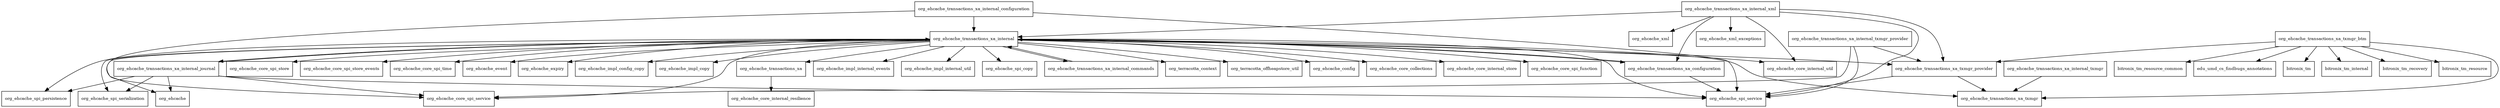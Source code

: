 digraph ehcache_transactions_3_4_0_package_dependencies {
  node [shape = box, fontsize=10.0];
  org_ehcache_transactions_xa -> org_ehcache_core_internal_resilience;
  org_ehcache_transactions_xa_configuration -> org_ehcache_spi_service;
  org_ehcache_transactions_xa_configuration -> org_ehcache_transactions_xa_internal;
  org_ehcache_transactions_xa_internal -> org_ehcache;
  org_ehcache_transactions_xa_internal -> org_ehcache_config;
  org_ehcache_transactions_xa_internal -> org_ehcache_core_collections;
  org_ehcache_transactions_xa_internal -> org_ehcache_core_internal_store;
  org_ehcache_transactions_xa_internal -> org_ehcache_core_internal_util;
  org_ehcache_transactions_xa_internal -> org_ehcache_core_spi_function;
  org_ehcache_transactions_xa_internal -> org_ehcache_core_spi_service;
  org_ehcache_transactions_xa_internal -> org_ehcache_core_spi_store;
  org_ehcache_transactions_xa_internal -> org_ehcache_core_spi_store_events;
  org_ehcache_transactions_xa_internal -> org_ehcache_core_spi_time;
  org_ehcache_transactions_xa_internal -> org_ehcache_event;
  org_ehcache_transactions_xa_internal -> org_ehcache_expiry;
  org_ehcache_transactions_xa_internal -> org_ehcache_impl_config_copy;
  org_ehcache_transactions_xa_internal -> org_ehcache_impl_copy;
  org_ehcache_transactions_xa_internal -> org_ehcache_impl_internal_events;
  org_ehcache_transactions_xa_internal -> org_ehcache_impl_internal_util;
  org_ehcache_transactions_xa_internal -> org_ehcache_spi_copy;
  org_ehcache_transactions_xa_internal -> org_ehcache_spi_persistence;
  org_ehcache_transactions_xa_internal -> org_ehcache_spi_serialization;
  org_ehcache_transactions_xa_internal -> org_ehcache_spi_service;
  org_ehcache_transactions_xa_internal -> org_ehcache_transactions_xa;
  org_ehcache_transactions_xa_internal -> org_ehcache_transactions_xa_configuration;
  org_ehcache_transactions_xa_internal -> org_ehcache_transactions_xa_internal_commands;
  org_ehcache_transactions_xa_internal -> org_ehcache_transactions_xa_internal_journal;
  org_ehcache_transactions_xa_internal -> org_ehcache_transactions_xa_txmgr;
  org_ehcache_transactions_xa_internal -> org_ehcache_transactions_xa_txmgr_provider;
  org_ehcache_transactions_xa_internal -> org_terracotta_context;
  org_ehcache_transactions_xa_internal -> org_terracotta_offheapstore_util;
  org_ehcache_transactions_xa_internal_commands -> org_ehcache_transactions_xa_internal;
  org_ehcache_transactions_xa_internal_configuration -> org_ehcache_core_spi_service;
  org_ehcache_transactions_xa_internal_configuration -> org_ehcache_spi_service;
  org_ehcache_transactions_xa_internal_configuration -> org_ehcache_transactions_xa_internal;
  org_ehcache_transactions_xa_internal_journal -> org_ehcache;
  org_ehcache_transactions_xa_internal_journal -> org_ehcache_core_spi_service;
  org_ehcache_transactions_xa_internal_journal -> org_ehcache_spi_persistence;
  org_ehcache_transactions_xa_internal_journal -> org_ehcache_spi_serialization;
  org_ehcache_transactions_xa_internal_journal -> org_ehcache_spi_service;
  org_ehcache_transactions_xa_internal_journal -> org_ehcache_transactions_xa_internal;
  org_ehcache_transactions_xa_internal_txmgr -> org_ehcache_transactions_xa_txmgr;
  org_ehcache_transactions_xa_internal_txmgr_provider -> org_ehcache_core_spi_service;
  org_ehcache_transactions_xa_internal_txmgr_provider -> org_ehcache_spi_service;
  org_ehcache_transactions_xa_internal_txmgr_provider -> org_ehcache_transactions_xa_txmgr_provider;
  org_ehcache_transactions_xa_internal_xml -> org_ehcache_core_internal_util;
  org_ehcache_transactions_xa_internal_xml -> org_ehcache_spi_service;
  org_ehcache_transactions_xa_internal_xml -> org_ehcache_transactions_xa_configuration;
  org_ehcache_transactions_xa_internal_xml -> org_ehcache_transactions_xa_internal;
  org_ehcache_transactions_xa_internal_xml -> org_ehcache_transactions_xa_txmgr_provider;
  org_ehcache_transactions_xa_internal_xml -> org_ehcache_xml;
  org_ehcache_transactions_xa_internal_xml -> org_ehcache_xml_exceptions;
  org_ehcache_transactions_xa_txmgr_btm -> bitronix_tm;
  org_ehcache_transactions_xa_txmgr_btm -> bitronix_tm_internal;
  org_ehcache_transactions_xa_txmgr_btm -> bitronix_tm_recovery;
  org_ehcache_transactions_xa_txmgr_btm -> bitronix_tm_resource;
  org_ehcache_transactions_xa_txmgr_btm -> bitronix_tm_resource_common;
  org_ehcache_transactions_xa_txmgr_btm -> edu_umd_cs_findbugs_annotations;
  org_ehcache_transactions_xa_txmgr_btm -> org_ehcache_transactions_xa_txmgr;
  org_ehcache_transactions_xa_txmgr_btm -> org_ehcache_transactions_xa_txmgr_provider;
  org_ehcache_transactions_xa_txmgr_provider -> org_ehcache_spi_service;
  org_ehcache_transactions_xa_txmgr_provider -> org_ehcache_transactions_xa_txmgr;
}
